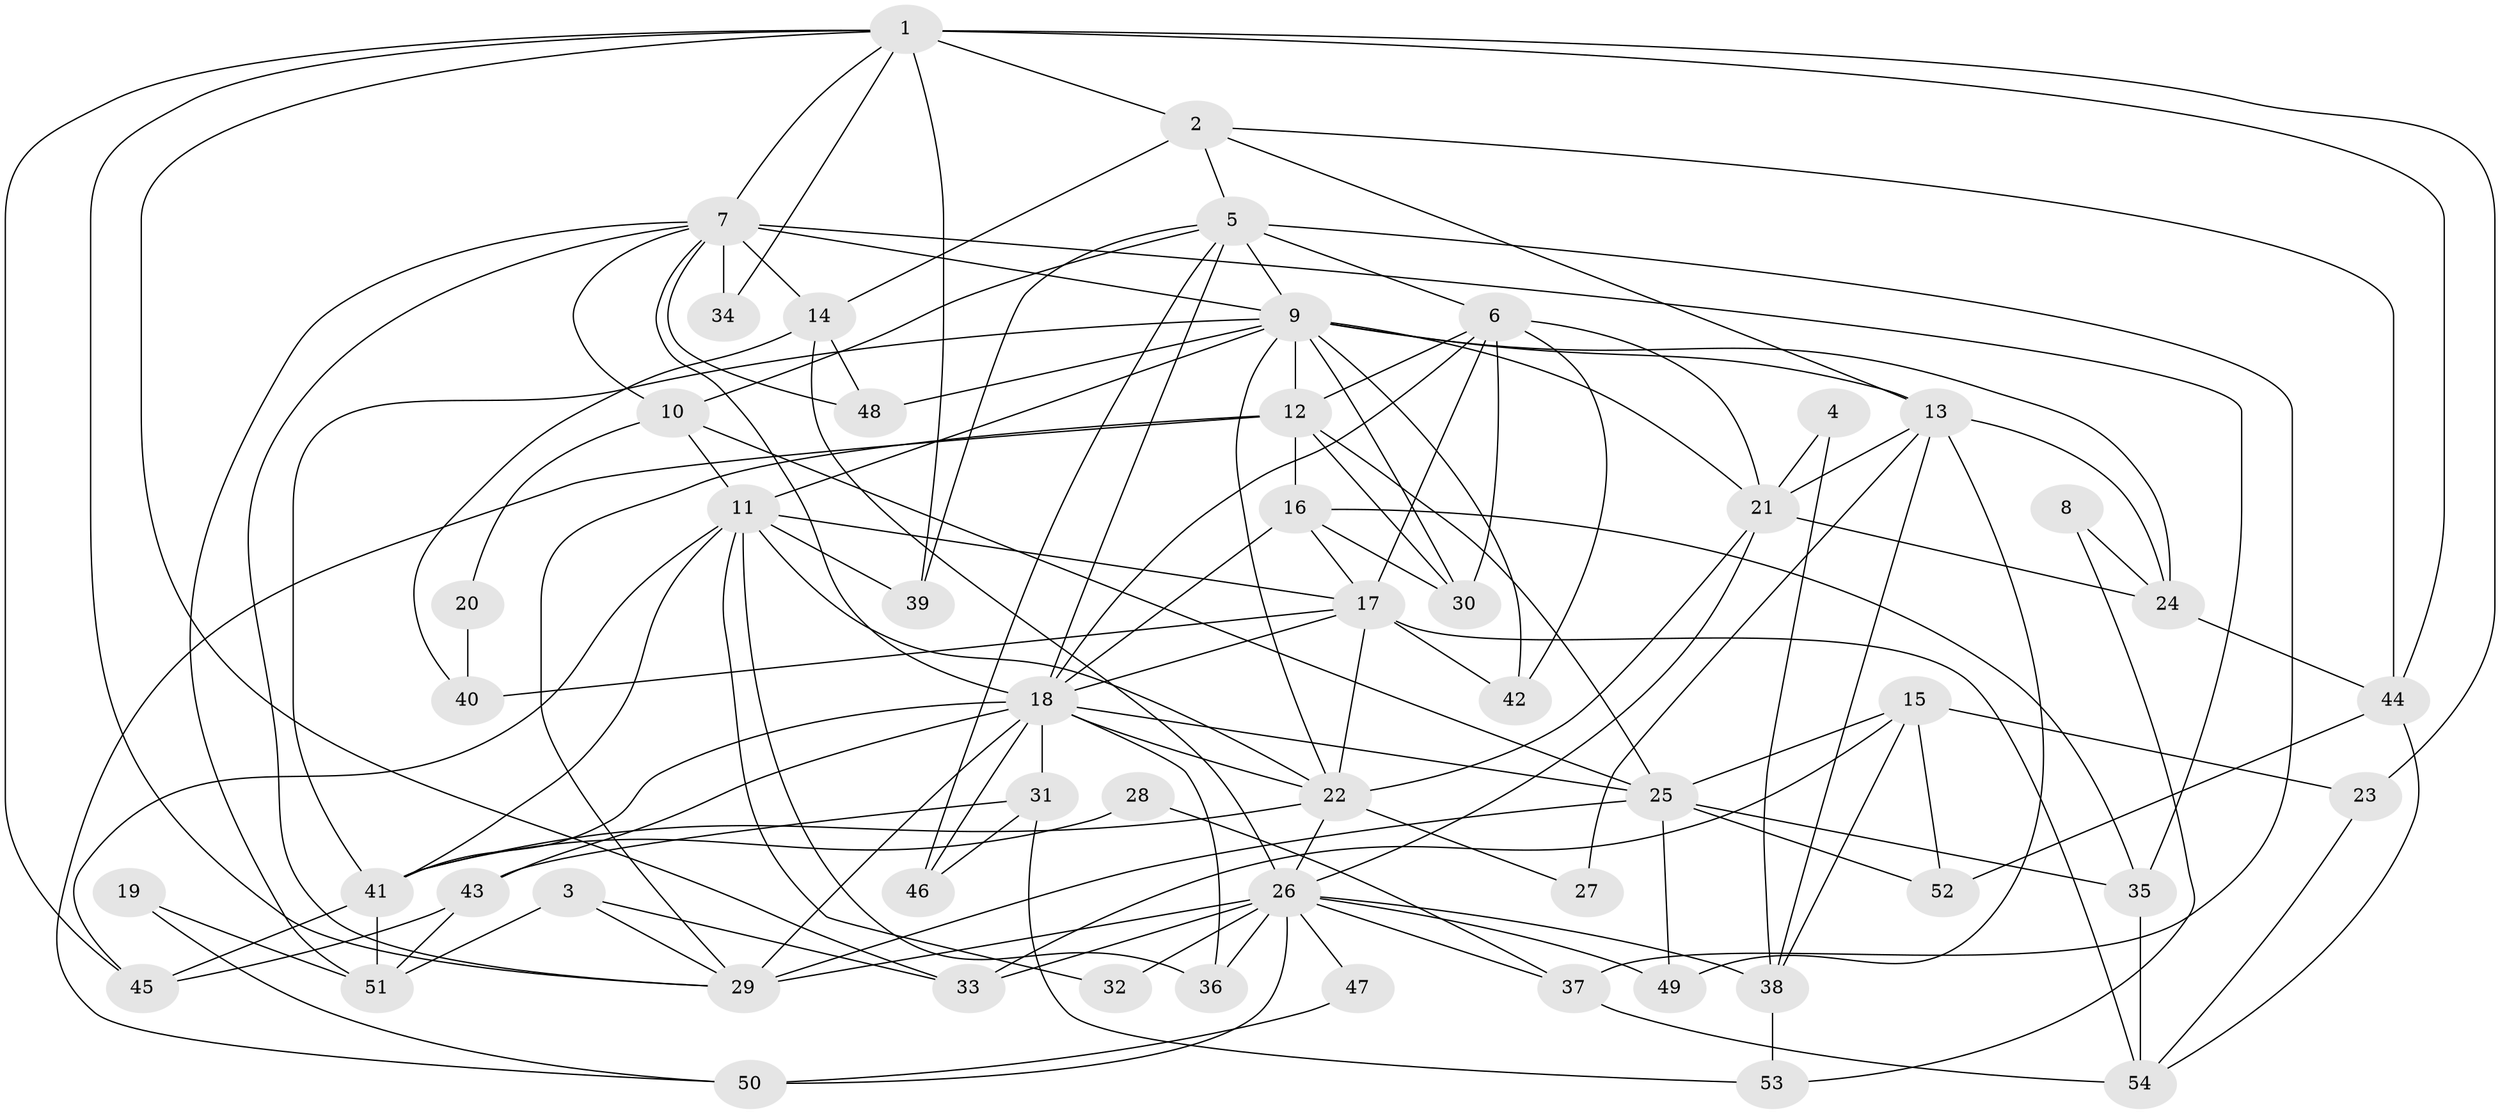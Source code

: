 // original degree distribution, {2: 0.09345794392523364, 6: 0.07476635514018691, 3: 0.2897196261682243, 5: 0.2336448598130841, 4: 0.2803738317757009, 8: 0.009345794392523364, 7: 0.018691588785046728}
// Generated by graph-tools (version 1.1) at 2025/50/03/04/25 22:50:46]
// undirected, 54 vertices, 136 edges
graph export_dot {
  node [color=gray90,style=filled];
  1;
  2;
  3;
  4;
  5;
  6;
  7;
  8;
  9;
  10;
  11;
  12;
  13;
  14;
  15;
  16;
  17;
  18;
  19;
  20;
  21;
  22;
  23;
  24;
  25;
  26;
  27;
  28;
  29;
  30;
  31;
  32;
  33;
  34;
  35;
  36;
  37;
  38;
  39;
  40;
  41;
  42;
  43;
  44;
  45;
  46;
  47;
  48;
  49;
  50;
  51;
  52;
  53;
  54;
  1 -- 2 [weight=2.0];
  1 -- 7 [weight=1.0];
  1 -- 23 [weight=1.0];
  1 -- 29 [weight=1.0];
  1 -- 33 [weight=1.0];
  1 -- 34 [weight=1.0];
  1 -- 39 [weight=1.0];
  1 -- 44 [weight=1.0];
  1 -- 45 [weight=1.0];
  2 -- 5 [weight=1.0];
  2 -- 13 [weight=1.0];
  2 -- 14 [weight=1.0];
  2 -- 44 [weight=1.0];
  3 -- 29 [weight=1.0];
  3 -- 33 [weight=1.0];
  3 -- 51 [weight=1.0];
  4 -- 21 [weight=1.0];
  4 -- 38 [weight=1.0];
  5 -- 6 [weight=2.0];
  5 -- 9 [weight=1.0];
  5 -- 10 [weight=1.0];
  5 -- 18 [weight=1.0];
  5 -- 37 [weight=2.0];
  5 -- 39 [weight=1.0];
  5 -- 46 [weight=1.0];
  6 -- 12 [weight=1.0];
  6 -- 17 [weight=1.0];
  6 -- 18 [weight=1.0];
  6 -- 21 [weight=3.0];
  6 -- 30 [weight=1.0];
  6 -- 42 [weight=1.0];
  7 -- 9 [weight=2.0];
  7 -- 10 [weight=1.0];
  7 -- 14 [weight=1.0];
  7 -- 18 [weight=1.0];
  7 -- 29 [weight=1.0];
  7 -- 34 [weight=2.0];
  7 -- 35 [weight=1.0];
  7 -- 48 [weight=1.0];
  7 -- 51 [weight=1.0];
  8 -- 24 [weight=1.0];
  8 -- 53 [weight=1.0];
  9 -- 11 [weight=1.0];
  9 -- 12 [weight=1.0];
  9 -- 13 [weight=2.0];
  9 -- 21 [weight=1.0];
  9 -- 22 [weight=1.0];
  9 -- 24 [weight=1.0];
  9 -- 30 [weight=2.0];
  9 -- 41 [weight=1.0];
  9 -- 42 [weight=1.0];
  9 -- 48 [weight=1.0];
  10 -- 11 [weight=1.0];
  10 -- 20 [weight=1.0];
  10 -- 25 [weight=1.0];
  11 -- 17 [weight=1.0];
  11 -- 22 [weight=1.0];
  11 -- 32 [weight=2.0];
  11 -- 36 [weight=2.0];
  11 -- 39 [weight=1.0];
  11 -- 41 [weight=1.0];
  11 -- 45 [weight=1.0];
  12 -- 16 [weight=2.0];
  12 -- 25 [weight=1.0];
  12 -- 29 [weight=1.0];
  12 -- 30 [weight=1.0];
  12 -- 50 [weight=1.0];
  13 -- 21 [weight=1.0];
  13 -- 24 [weight=1.0];
  13 -- 27 [weight=1.0];
  13 -- 38 [weight=1.0];
  13 -- 49 [weight=1.0];
  14 -- 26 [weight=1.0];
  14 -- 40 [weight=1.0];
  14 -- 48 [weight=1.0];
  15 -- 23 [weight=1.0];
  15 -- 25 [weight=1.0];
  15 -- 33 [weight=1.0];
  15 -- 38 [weight=1.0];
  15 -- 52 [weight=1.0];
  16 -- 17 [weight=1.0];
  16 -- 18 [weight=2.0];
  16 -- 30 [weight=1.0];
  16 -- 35 [weight=1.0];
  17 -- 18 [weight=2.0];
  17 -- 22 [weight=1.0];
  17 -- 40 [weight=1.0];
  17 -- 42 [weight=1.0];
  17 -- 54 [weight=1.0];
  18 -- 22 [weight=1.0];
  18 -- 25 [weight=1.0];
  18 -- 29 [weight=2.0];
  18 -- 31 [weight=1.0];
  18 -- 36 [weight=3.0];
  18 -- 41 [weight=1.0];
  18 -- 43 [weight=1.0];
  18 -- 46 [weight=1.0];
  19 -- 50 [weight=1.0];
  19 -- 51 [weight=1.0];
  20 -- 40 [weight=1.0];
  21 -- 22 [weight=1.0];
  21 -- 24 [weight=1.0];
  21 -- 26 [weight=1.0];
  22 -- 26 [weight=1.0];
  22 -- 27 [weight=1.0];
  22 -- 41 [weight=1.0];
  23 -- 54 [weight=1.0];
  24 -- 44 [weight=1.0];
  25 -- 29 [weight=2.0];
  25 -- 35 [weight=2.0];
  25 -- 49 [weight=1.0];
  25 -- 52 [weight=1.0];
  26 -- 29 [weight=1.0];
  26 -- 32 [weight=1.0];
  26 -- 33 [weight=2.0];
  26 -- 36 [weight=1.0];
  26 -- 37 [weight=1.0];
  26 -- 38 [weight=1.0];
  26 -- 47 [weight=1.0];
  26 -- 49 [weight=1.0];
  26 -- 50 [weight=1.0];
  28 -- 37 [weight=1.0];
  28 -- 41 [weight=1.0];
  31 -- 43 [weight=1.0];
  31 -- 46 [weight=1.0];
  31 -- 53 [weight=1.0];
  35 -- 54 [weight=1.0];
  37 -- 54 [weight=1.0];
  38 -- 53 [weight=1.0];
  41 -- 45 [weight=1.0];
  41 -- 51 [weight=1.0];
  43 -- 45 [weight=1.0];
  43 -- 51 [weight=1.0];
  44 -- 52 [weight=1.0];
  44 -- 54 [weight=1.0];
  47 -- 50 [weight=1.0];
}
